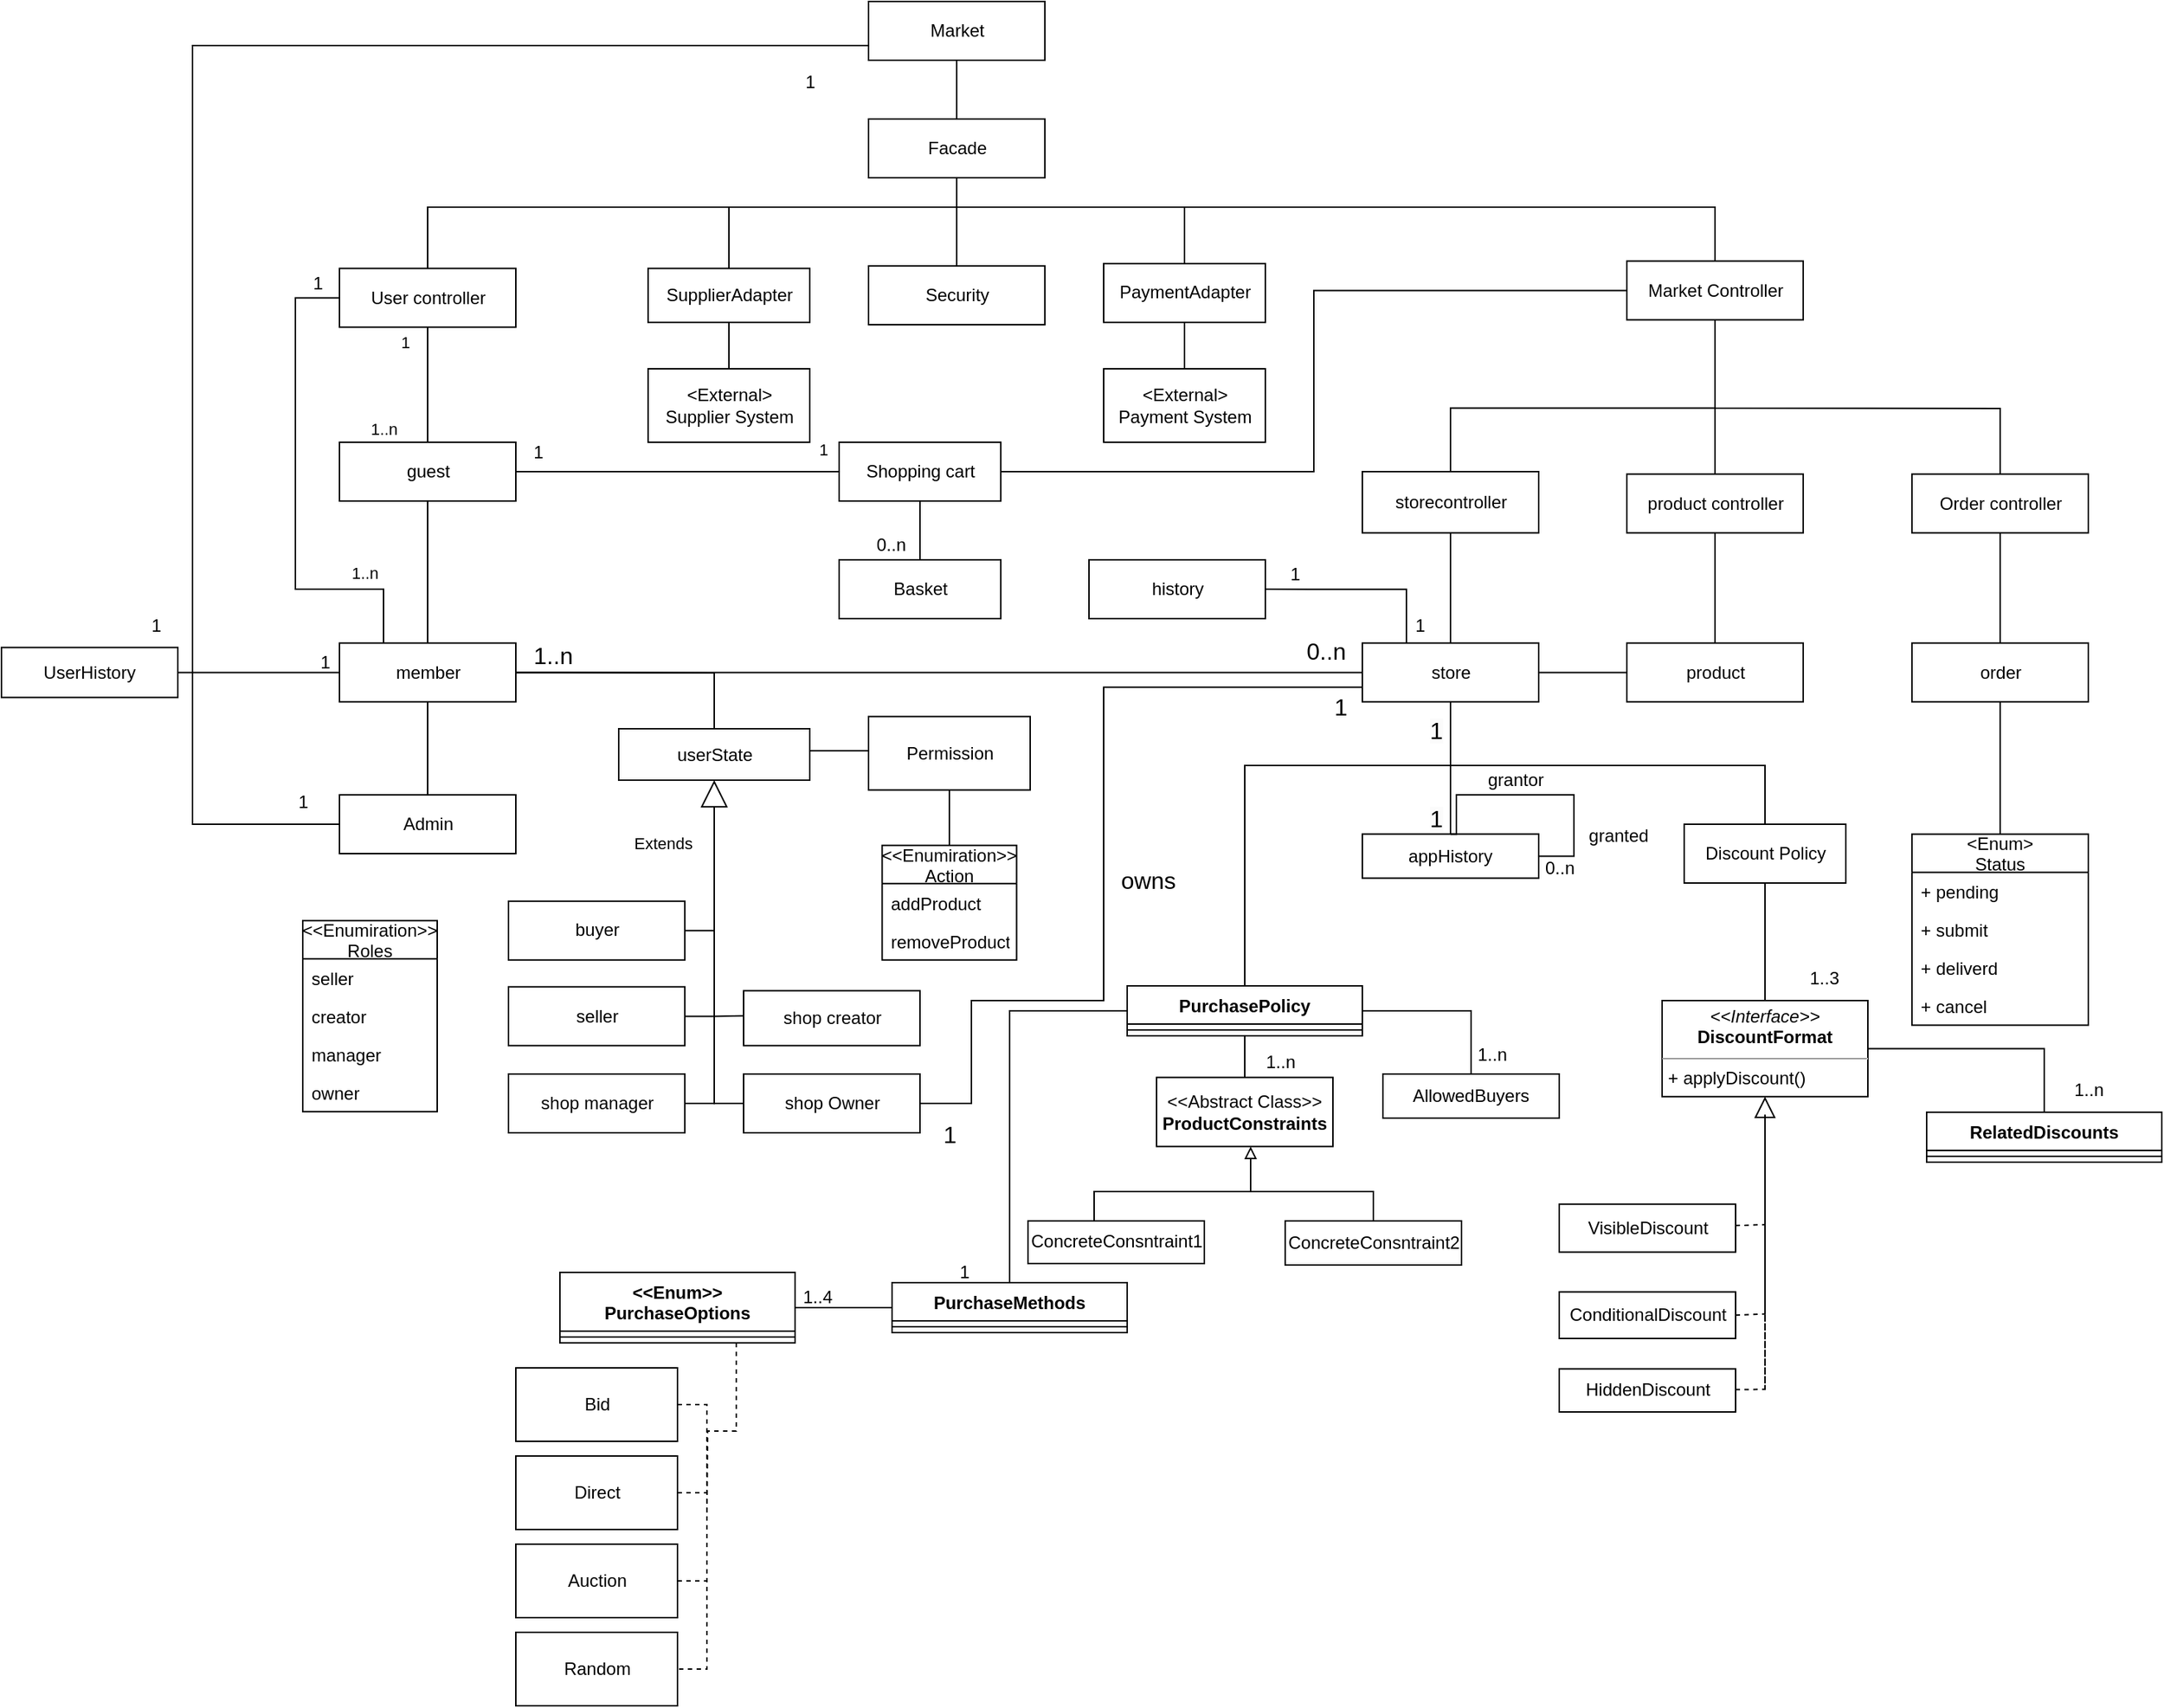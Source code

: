 <mxfile version="20.8.10" type="device"><diagram name="‫עמוד-1‬" id="rkFVJ4aE5Ij6ZQvHDKRF"><mxGraphModel dx="1219" dy="713" grid="1" gridSize="10" guides="1" tooltips="1" connect="1" arrows="1" fold="1" page="1" pageScale="1" pageWidth="827" pageHeight="1169" math="0" shadow="0"><root><mxCell id="0"/><mxCell id="1" parent="0"/><mxCell id="ODd8JgYDGWRqZiN91gh2-188" style="edgeStyle=none;rounded=0;orthogonalLoop=1;jettySize=auto;html=1;entryX=0.5;entryY=0;entryDx=0;entryDy=0;startArrow=none;startFill=0;endArrow=none;endFill=0;" parent="1" source="ODd8JgYDGWRqZiN91gh2-10" target="ODd8JgYDGWRqZiN91gh2-12" edge="1"><mxGeometry relative="1" as="geometry"><Array as="points"><mxPoint x="1176" y="316.7"/><mxPoint x="996" y="316.7"/></Array></mxGeometry></mxCell><mxCell id="ODd8JgYDGWRqZiN91gh2-189" style="edgeStyle=none;rounded=0;orthogonalLoop=1;jettySize=auto;html=1;entryX=0.5;entryY=0;entryDx=0;entryDy=0;startArrow=none;startFill=0;endArrow=none;endFill=0;" parent="1" source="ODd8JgYDGWRqZiN91gh2-10" target="ODd8JgYDGWRqZiN91gh2-29" edge="1"><mxGeometry relative="1" as="geometry"><Array as="points"><mxPoint x="1176" y="316.7"/><mxPoint x="1370" y="317"/></Array></mxGeometry></mxCell><mxCell id="ODd8JgYDGWRqZiN91gh2-190" style="edgeStyle=none;rounded=0;orthogonalLoop=1;jettySize=auto;html=1;entryX=0.5;entryY=0;entryDx=0;entryDy=0;startArrow=none;startFill=0;endArrow=none;endFill=0;" parent="1" source="ODd8JgYDGWRqZiN91gh2-10" target="ODd8JgYDGWRqZiN91gh2-50" edge="1"><mxGeometry relative="1" as="geometry"/></mxCell><mxCell id="ODd8JgYDGWRqZiN91gh2-10" value="Market Controller" style="html=1;" parent="1" vertex="1"><mxGeometry x="1116" y="216.7" width="120" height="40" as="geometry"/></mxCell><mxCell id="v24xrxlarrLK1afdBzj7-1" style="edgeStyle=orthogonalEdgeStyle;rounded=0;orthogonalLoop=1;jettySize=auto;html=1;entryX=0.25;entryY=0;entryDx=0;entryDy=0;endArrow=none;endFill=0;" edge="1" parent="1" source="ODd8JgYDGWRqZiN91gh2-11" target="ODd8JgYDGWRqZiN91gh2-123"><mxGeometry relative="1" as="geometry"><Array as="points"><mxPoint x="210" y="242"/><mxPoint x="210" y="440"/><mxPoint x="270" y="440"/></Array></mxGeometry></mxCell><mxCell id="ODd8JgYDGWRqZiN91gh2-11" value="User controller" style="html=1;" parent="1" vertex="1"><mxGeometry x="240" y="221.7" width="120" height="40" as="geometry"/></mxCell><mxCell id="ODd8JgYDGWRqZiN91gh2-12" value="storecontroller" style="html=1;" parent="1" vertex="1"><mxGeometry x="936" y="360" width="120" height="41.7" as="geometry"/></mxCell><mxCell id="ODd8JgYDGWRqZiN91gh2-83" style="edgeStyle=none;rounded=0;orthogonalLoop=1;jettySize=auto;html=1;startArrow=none;startFill=0;endArrow=none;endFill=0;entryX=0;entryY=0.5;entryDx=0;entryDy=0;exitX=1;exitY=0.5;exitDx=0;exitDy=0;" parent="1" source="ODd8JgYDGWRqZiN91gh2-43" target="ODd8JgYDGWRqZiN91gh2-76" edge="1"><mxGeometry relative="1" as="geometry"><mxPoint x="250" y="496.7" as="sourcePoint"/><Array as="points"><mxPoint x="400" y="360"/><mxPoint x="570" y="360"/></Array></mxGeometry></mxCell><mxCell id="ODd8JgYDGWRqZiN91gh2-17" value="1" style="endArrow=none;html=1;endSize=12;startArrow=none;startSize=14;startFill=0;edgeStyle=orthogonalEdgeStyle;align=left;verticalAlign=bottom;rounded=0;endFill=0;exitX=0.5;exitY=1;exitDx=0;exitDy=0;" parent="1" source="ODd8JgYDGWRqZiN91gh2-11" target="ODd8JgYDGWRqZiN91gh2-43" edge="1"><mxGeometry x="-0.52" y="-20" relative="1" as="geometry"><mxPoint x="280" y="310" as="sourcePoint"/><mxPoint x="310" y="480" as="targetPoint"/><mxPoint as="offset"/><Array as="points"/></mxGeometry></mxCell><mxCell id="ODd8JgYDGWRqZiN91gh2-46" value="1..n" style="edgeLabel;html=1;align=center;verticalAlign=middle;resizable=0;points=[];" parent="ODd8JgYDGWRqZiN91gh2-17" vertex="1" connectable="0"><mxGeometry x="0.877" y="3" relative="1" as="geometry"><mxPoint x="-33" y="-4" as="offset"/></mxGeometry></mxCell><mxCell id="Q3EcY2VjpeWDla9Mks9k-8" style="edgeStyle=orthogonalEdgeStyle;rounded=0;orthogonalLoop=1;jettySize=auto;html=1;entryX=0;entryY=0.5;entryDx=0;entryDy=0;endArrow=none;endFill=0;" parent="1" source="ODd8JgYDGWRqZiN91gh2-18" target="yxRQthmmu6O1LKz6OyQO-40" edge="1"><mxGeometry relative="1" as="geometry"><mxPoint x="595" y="548.68" as="targetPoint"/><Array as="points"><mxPoint x="600" y="550"/></Array></mxGeometry></mxCell><mxCell id="ODd8JgYDGWRqZiN91gh2-18" value="userState" style="html=1;" parent="1" vertex="1"><mxGeometry x="430" y="535" width="130" height="35" as="geometry"/></mxCell><mxCell id="ODd8JgYDGWRqZiN91gh2-21" style="edgeStyle=orthogonalEdgeStyle;rounded=0;orthogonalLoop=1;jettySize=auto;html=1;endArrow=none;endFill=0;" parent="1" source="ODd8JgYDGWRqZiN91gh2-20" target="ODd8JgYDGWRqZiN91gh2-22" edge="1"><mxGeometry relative="1" as="geometry"><mxPoint x="420" y="130" as="targetPoint"/></mxGeometry></mxCell><mxCell id="-APXzpNi7e3R-6h7DP6N-12" style="edgeStyle=orthogonalEdgeStyle;rounded=0;orthogonalLoop=1;jettySize=auto;html=1;entryX=0;entryY=0.5;entryDx=0;entryDy=0;endArrow=none;endFill=0;" parent="1" source="ODd8JgYDGWRqZiN91gh2-20" target="ODd8JgYDGWRqZiN91gh2-85" edge="1"><mxGeometry relative="1" as="geometry"><mxPoint x="220" y="730" as="targetPoint"/><Array as="points"><mxPoint x="140" y="70"/><mxPoint x="140" y="600"/><mxPoint x="240" y="600"/></Array></mxGeometry></mxCell><mxCell id="ODd8JgYDGWRqZiN91gh2-20" value="Market" style="html=1;" parent="1" vertex="1"><mxGeometry x="600" y="40" width="120" height="40" as="geometry"/></mxCell><mxCell id="ODd8JgYDGWRqZiN91gh2-25" style="edgeStyle=orthogonalEdgeStyle;rounded=0;orthogonalLoop=1;jettySize=auto;html=1;entryX=0.5;entryY=0;entryDx=0;entryDy=0;endArrow=none;endFill=0;" parent="1" target="ODd8JgYDGWRqZiN91gh2-11" edge="1"><mxGeometry relative="1" as="geometry"><mxPoint x="640" y="180" as="sourcePoint"/><Array as="points"><mxPoint x="300" y="180"/></Array></mxGeometry></mxCell><mxCell id="ODd8JgYDGWRqZiN91gh2-140" style="edgeStyle=none;rounded=0;orthogonalLoop=1;jettySize=auto;html=1;entryX=0.5;entryY=0;entryDx=0;entryDy=0;startArrow=none;startFill=0;endArrow=none;endFill=0;" parent="1" source="ODd8JgYDGWRqZiN91gh2-22" target="-APXzpNi7e3R-6h7DP6N-36" edge="1"><mxGeometry relative="1" as="geometry"><Array as="points"><mxPoint x="660" y="180"/><mxPoint x="505" y="180"/></Array><mxPoint x="500" y="216.7" as="targetPoint"/></mxGeometry></mxCell><mxCell id="ODd8JgYDGWRqZiN91gh2-141" style="edgeStyle=none;rounded=0;orthogonalLoop=1;jettySize=auto;html=1;entryX=0.5;entryY=0;entryDx=0;entryDy=0;startArrow=none;startFill=0;endArrow=none;endFill=0;" parent="1" source="ODd8JgYDGWRqZiN91gh2-22" target="-APXzpNi7e3R-6h7DP6N-34" edge="1"><mxGeometry relative="1" as="geometry"><Array as="points"><mxPoint x="660" y="180"/><mxPoint x="815" y="180"/></Array><mxPoint x="806.0" y="216.7" as="targetPoint"/></mxGeometry></mxCell><mxCell id="-APXzpNi7e3R-6h7DP6N-39" style="edgeStyle=orthogonalEdgeStyle;rounded=0;orthogonalLoop=1;jettySize=auto;html=1;entryX=0.5;entryY=0;entryDx=0;entryDy=0;endArrow=none;endFill=0;" parent="1" source="ODd8JgYDGWRqZiN91gh2-22" target="-APXzpNi7e3R-6h7DP6N-20" edge="1"><mxGeometry relative="1" as="geometry"/></mxCell><mxCell id="ODd8JgYDGWRqZiN91gh2-22" value="Facade" style="html=1;" parent="1" vertex="1"><mxGeometry x="600" y="120" width="120" height="40" as="geometry"/></mxCell><mxCell id="ODd8JgYDGWRqZiN91gh2-185" style="edgeStyle=none;rounded=0;orthogonalLoop=1;jettySize=auto;html=1;exitX=0.5;exitY=1;exitDx=0;exitDy=0;entryX=0.5;entryY=0;entryDx=0;entryDy=0;startArrow=none;startFill=0;endArrow=none;endFill=0;" parent="1" source="ODd8JgYDGWRqZiN91gh2-27" target="ODd8JgYDGWRqZiN91gh2-184" edge="1"><mxGeometry relative="1" as="geometry"><Array as="points"><mxPoint x="996" y="560"/><mxPoint x="1210" y="560"/></Array></mxGeometry></mxCell><mxCell id="ODd8JgYDGWRqZiN91gh2-186" style="edgeStyle=none;rounded=0;orthogonalLoop=1;jettySize=auto;html=1;exitX=0.5;exitY=1;exitDx=0;exitDy=0;entryX=0.5;entryY=0;entryDx=0;entryDy=0;startArrow=none;startFill=0;endArrow=none;endFill=0;" parent="1" source="ODd8JgYDGWRqZiN91gh2-27" target="p_VHPN1_gjO6qZcoMLTe-82" edge="1"><mxGeometry relative="1" as="geometry"><Array as="points"><mxPoint x="996" y="560"/><mxPoint x="856" y="560"/></Array><mxPoint x="838" y="606.7" as="targetPoint"/></mxGeometry></mxCell><mxCell id="p_VHPN1_gjO6qZcoMLTe-158" style="edgeStyle=orthogonalEdgeStyle;rounded=0;orthogonalLoop=1;jettySize=auto;html=1;exitX=0.25;exitY=0;exitDx=0;exitDy=0;entryX=1;entryY=0.5;entryDx=0;entryDy=0;startArrow=none;startFill=0;endArrow=none;endFill=0;" parent="1" source="ODd8JgYDGWRqZiN91gh2-27" target="p_VHPN1_gjO6qZcoMLTe-157" edge="1"><mxGeometry relative="1" as="geometry"/></mxCell><mxCell id="ODd8JgYDGWRqZiN91gh2-27" value="store" style="html=1;" parent="1" vertex="1"><mxGeometry x="936" y="476.7" width="120" height="40" as="geometry"/></mxCell><mxCell id="ODd8JgYDGWRqZiN91gh2-29" value="Order controller" style="html=1;" parent="1" vertex="1"><mxGeometry x="1310" y="361.7" width="120" height="40" as="geometry"/></mxCell><mxCell id="p_VHPN1_gjO6qZcoMLTe-162" style="edgeStyle=orthogonalEdgeStyle;rounded=0;orthogonalLoop=1;jettySize=auto;html=1;entryX=0;entryY=0.75;entryDx=0;entryDy=0;startArrow=none;startFill=0;endArrow=none;endFill=0;" parent="1" source="ODd8JgYDGWRqZiN91gh2-35" target="ODd8JgYDGWRqZiN91gh2-27" edge="1"><mxGeometry relative="1" as="geometry"><Array as="points"><mxPoint x="670" y="790"/><mxPoint x="670" y="720"/><mxPoint x="760" y="720"/><mxPoint x="760" y="507"/></Array></mxGeometry></mxCell><mxCell id="ODd8JgYDGWRqZiN91gh2-35" value="shop Owner" style="html=1;" parent="1" vertex="1"><mxGeometry x="515" y="770.0" width="120" height="40" as="geometry"/></mxCell><mxCell id="-APXzpNi7e3R-6h7DP6N-9" style="edgeStyle=orthogonalEdgeStyle;rounded=0;orthogonalLoop=1;jettySize=auto;html=1;entryX=0;entryY=0.5;entryDx=0;entryDy=0;endArrow=none;endFill=0;" parent="1" source="ODd8JgYDGWRqZiN91gh2-36" target="ODd8JgYDGWRqZiN91gh2-35" edge="1"><mxGeometry relative="1" as="geometry"/></mxCell><mxCell id="ODd8JgYDGWRqZiN91gh2-36" value="shop manager" style="html=1;" parent="1" vertex="1"><mxGeometry x="355" y="770.0" width="120" height="40" as="geometry"/></mxCell><mxCell id="ODd8JgYDGWRqZiN91gh2-37" value="shop creator" style="html=1;" parent="1" vertex="1"><mxGeometry x="515" y="713.3" width="120" height="37.38" as="geometry"/></mxCell><mxCell id="-APXzpNi7e3R-6h7DP6N-8" style="edgeStyle=orthogonalEdgeStyle;rounded=0;orthogonalLoop=1;jettySize=auto;html=1;entryX=-0.002;entryY=0.457;entryDx=0;entryDy=0;entryPerimeter=0;endArrow=none;endFill=0;" parent="1" source="ODd8JgYDGWRqZiN91gh2-38" target="ODd8JgYDGWRqZiN91gh2-37" edge="1"><mxGeometry relative="1" as="geometry"/></mxCell><mxCell id="ODd8JgYDGWRqZiN91gh2-38" value="seller" style="html=1;" parent="1" vertex="1"><mxGeometry x="355" y="710.68" width="120" height="40" as="geometry"/></mxCell><mxCell id="ODd8JgYDGWRqZiN91gh2-43" value="guest" style="html=1;" parent="1" vertex="1"><mxGeometry x="240" y="340.0" width="120" height="40" as="geometry"/></mxCell><mxCell id="ODd8JgYDGWRqZiN91gh2-49" value="" style="endArrow=none;endFill=0;endSize=24;html=1;rounded=0;exitX=0.5;exitY=0;exitDx=0;exitDy=0;entryX=0.5;entryY=1;entryDx=0;entryDy=0;startArrow=none;startFill=0;" parent="1" source="ODd8JgYDGWRqZiN91gh2-27" target="ODd8JgYDGWRqZiN91gh2-12" edge="1"><mxGeometry width="160" relative="1" as="geometry"><mxPoint x="620" y="491.7" as="sourcePoint"/><mxPoint x="1036" y="416.7" as="targetPoint"/></mxGeometry></mxCell><mxCell id="ODd8JgYDGWRqZiN91gh2-50" value="product controller" style="html=1;" parent="1" vertex="1"><mxGeometry x="1116" y="361.7" width="120" height="40" as="geometry"/></mxCell><mxCell id="ODd8JgYDGWRqZiN91gh2-52" value="product" style="html=1;" parent="1" vertex="1"><mxGeometry x="1116" y="476.7" width="120" height="40" as="geometry"/></mxCell><mxCell id="ODd8JgYDGWRqZiN91gh2-53" value="" style="endArrow=none;endFill=0;endSize=24;html=1;rounded=0;exitX=0.5;exitY=0;exitDx=0;exitDy=0;entryX=0.5;entryY=1;entryDx=0;entryDy=0;startArrow=none;startFill=0;" parent="1" source="ODd8JgYDGWRqZiN91gh2-52" target="ODd8JgYDGWRqZiN91gh2-50" edge="1"><mxGeometry width="160" relative="1" as="geometry"><mxPoint x="1206" y="406.7" as="sourcePoint"/><mxPoint x="1136" y="446.7" as="targetPoint"/><Array as="points"/></mxGeometry></mxCell><mxCell id="ODd8JgYDGWRqZiN91gh2-55" value="order" style="html=1;" parent="1" vertex="1"><mxGeometry x="1310" y="476.7" width="120" height="40" as="geometry"/></mxCell><mxCell id="ODd8JgYDGWRqZiN91gh2-58" value="" style="endArrow=none;endFill=0;endSize=24;html=1;rounded=0;exitX=0.5;exitY=0;exitDx=0;exitDy=0;entryX=0.5;entryY=1;entryDx=0;entryDy=0;startArrow=none;startFill=0;" parent="1" source="ODd8JgYDGWRqZiN91gh2-55" target="ODd8JgYDGWRqZiN91gh2-29" edge="1"><mxGeometry width="160" relative="1" as="geometry"><mxPoint x="1373" y="406.7" as="sourcePoint"/><mxPoint x="1306" y="446.7" as="targetPoint"/></mxGeometry></mxCell><mxCell id="ODd8JgYDGWRqZiN91gh2-70" value="&lt;Enum&gt;&#10;Status" style="swimlane;fontStyle=0;childLayout=stackLayout;horizontal=1;startSize=26;fillColor=none;horizontalStack=0;resizeParent=1;resizeParentMax=0;resizeLast=0;collapsible=1;marginBottom=0;" parent="1" vertex="1"><mxGeometry x="1310" y="606.7" width="120" height="130" as="geometry"/></mxCell><mxCell id="ODd8JgYDGWRqZiN91gh2-71" value="+ pending" style="text;strokeColor=none;fillColor=none;align=left;verticalAlign=top;spacingLeft=4;spacingRight=4;overflow=hidden;rotatable=0;points=[[0,0.5],[1,0.5]];portConstraint=eastwest;" parent="ODd8JgYDGWRqZiN91gh2-70" vertex="1"><mxGeometry y="26" width="120" height="26" as="geometry"/></mxCell><mxCell id="ODd8JgYDGWRqZiN91gh2-72" value="+ submit" style="text;strokeColor=none;fillColor=none;align=left;verticalAlign=top;spacingLeft=4;spacingRight=4;overflow=hidden;rotatable=0;points=[[0,0.5],[1,0.5]];portConstraint=eastwest;" parent="ODd8JgYDGWRqZiN91gh2-70" vertex="1"><mxGeometry y="52" width="120" height="26" as="geometry"/></mxCell><mxCell id="ODd8JgYDGWRqZiN91gh2-74" value="+ deliverd" style="text;strokeColor=none;fillColor=none;align=left;verticalAlign=top;spacingLeft=4;spacingRight=4;overflow=hidden;rotatable=0;points=[[0,0.5],[1,0.5]];portConstraint=eastwest;" parent="ODd8JgYDGWRqZiN91gh2-70" vertex="1"><mxGeometry y="78" width="120" height="26" as="geometry"/></mxCell><mxCell id="ODd8JgYDGWRqZiN91gh2-73" value="+ cancel" style="text;strokeColor=none;fillColor=none;align=left;verticalAlign=top;spacingLeft=4;spacingRight=4;overflow=hidden;rotatable=0;points=[[0,0.5],[1,0.5]];portConstraint=eastwest;" parent="ODd8JgYDGWRqZiN91gh2-70" vertex="1"><mxGeometry y="104" width="120" height="26" as="geometry"/></mxCell><mxCell id="ODd8JgYDGWRqZiN91gh2-75" value="" style="endArrow=none;endFill=0;endSize=12;html=1;rounded=0;exitX=0.5;exitY=1;exitDx=0;exitDy=0;entryX=0.5;entryY=0;entryDx=0;entryDy=0;startArrow=none;startFill=0;" parent="1" source="ODd8JgYDGWRqZiN91gh2-55" target="ODd8JgYDGWRqZiN91gh2-70" edge="1"><mxGeometry width="160" relative="1" as="geometry"><mxPoint x="1357" y="566.7" as="sourcePoint"/><mxPoint x="1517" y="566.7" as="targetPoint"/></mxGeometry></mxCell><mxCell id="-APXzpNi7e3R-6h7DP6N-27" style="edgeStyle=orthogonalEdgeStyle;rounded=0;orthogonalLoop=1;jettySize=auto;html=1;entryX=0;entryY=0.5;entryDx=0;entryDy=0;endArrow=none;endFill=0;" parent="1" source="ODd8JgYDGWRqZiN91gh2-76" target="ODd8JgYDGWRqZiN91gh2-10" edge="1"><mxGeometry relative="1" as="geometry"/></mxCell><mxCell id="ODd8JgYDGWRqZiN91gh2-76" value="Shopping cart" style="html=1;" parent="1" vertex="1"><mxGeometry x="580" y="340" width="110" height="40" as="geometry"/></mxCell><mxCell id="ODd8JgYDGWRqZiN91gh2-77" value="Basket" style="html=1;" parent="1" vertex="1"><mxGeometry x="580" y="420.05" width="110" height="40" as="geometry"/></mxCell><mxCell id="ODd8JgYDGWRqZiN91gh2-82" value="" style="endArrow=none;endFill=0;endSize=24;html=1;rounded=0;exitX=0.5;exitY=0;exitDx=0;exitDy=0;" parent="1" source="ODd8JgYDGWRqZiN91gh2-77" target="ODd8JgYDGWRqZiN91gh2-76" edge="1"><mxGeometry width="160" relative="1" as="geometry"><mxPoint x="-10.0" y="543.35" as="sourcePoint"/><mxPoint x="-30.0" y="533.35" as="targetPoint"/></mxGeometry></mxCell><mxCell id="ODd8JgYDGWRqZiN91gh2-85" value="Admin" style="html=1;" parent="1" vertex="1"><mxGeometry x="240" y="580" width="120" height="40" as="geometry"/></mxCell><mxCell id="ODd8JgYDGWRqZiN91gh2-110" value="Extends" style="endArrow=block;endSize=16;endFill=0;html=1;rounded=0;entryX=0.5;entryY=1;entryDx=0;entryDy=0;" parent="1" target="ODd8JgYDGWRqZiN91gh2-18" edge="1"><mxGeometry x="0.607" y="35" width="160" relative="1" as="geometry"><mxPoint x="495" y="790.68" as="sourcePoint"/><mxPoint x="155" y="679.58" as="targetPoint"/><Array as="points"/><mxPoint as="offset"/></mxGeometry></mxCell><mxCell id="ODd8JgYDGWRqZiN91gh2-123" value="member" style="html=1;" parent="1" vertex="1"><mxGeometry x="240" y="476.7" width="120" height="40" as="geometry"/></mxCell><mxCell id="ODd8JgYDGWRqZiN91gh2-126" value="" style="endArrow=none;endFill=0;endSize=24;html=1;rounded=0;exitX=0.5;exitY=0;exitDx=0;exitDy=0;entryX=1;entryY=0.5;entryDx=0;entryDy=0;startArrow=none;startFill=0;" parent="1" source="ODd8JgYDGWRqZiN91gh2-18" target="ODd8JgYDGWRqZiN91gh2-123" edge="1"><mxGeometry width="160" relative="1" as="geometry"><mxPoint x="370" y="770" as="sourcePoint"/><mxPoint x="280" y="660" as="targetPoint"/><Array as="points"><mxPoint x="495" y="497"/></Array></mxGeometry></mxCell><mxCell id="yxRQthmmu6O1LKz6OyQO-62" style="edgeStyle=orthogonalEdgeStyle;rounded=0;orthogonalLoop=1;jettySize=auto;html=1;fontSize=12;endArrow=none;endFill=0;exitX=1;exitY=0.5;exitDx=0;exitDy=0;" parent="1" source="ODd8JgYDGWRqZiN91gh2-123" target="ODd8JgYDGWRqZiN91gh2-27" edge="1"><mxGeometry relative="1" as="geometry"><mxPoint x="370" y="496.7" as="sourcePoint"/></mxGeometry></mxCell><mxCell id="ODd8JgYDGWRqZiN91gh2-139" style="edgeStyle=orthogonalEdgeStyle;rounded=0;orthogonalLoop=1;jettySize=auto;html=1;entryX=0.5;entryY=0;entryDx=0;entryDy=0;exitX=0.5;exitY=1;exitDx=0;exitDy=0;startArrow=none;endArrow=none;endFill=0;" parent="1" source="ODd8JgYDGWRqZiN91gh2-22" target="ODd8JgYDGWRqZiN91gh2-10" edge="1"><mxGeometry relative="1" as="geometry"><mxPoint x="590" y="210" as="sourcePoint"/><mxPoint x="230" y="210" as="targetPoint"/><Array as="points"><mxPoint x="660" y="180"/><mxPoint x="1176" y="180"/></Array></mxGeometry></mxCell><mxCell id="ODd8JgYDGWRqZiN91gh2-175" value="" style="group" parent="1" vertex="1" connectable="0"><mxGeometry x="1070" y="720.0" width="210" height="283.3" as="geometry"/></mxCell><mxCell id="ODd8JgYDGWRqZiN91gh2-147" value="&lt;p style=&quot;margin:0px;margin-top:4px;text-align:center;&quot;&gt;&lt;i&gt;&amp;lt;&amp;lt;Interface&amp;gt;&amp;gt;&lt;/i&gt;&lt;br&gt;&lt;b&gt;DiscountFormat&lt;/b&gt;&lt;/p&gt;&lt;hr size=&quot;1&quot;&gt;&lt;p style=&quot;margin:0px;margin-left:4px;&quot;&gt;+ applyDiscount()&lt;br&gt;&lt;br&gt;&lt;/p&gt;" style="verticalAlign=top;align=left;overflow=fill;fontSize=12;fontFamily=Helvetica;html=1;" parent="ODd8JgYDGWRqZiN91gh2-175" vertex="1"><mxGeometry x="70" width="140" height="65.384" as="geometry"/></mxCell><mxCell id="ODd8JgYDGWRqZiN91gh2-160" value="ConditionalDiscount" style="html=1;" parent="ODd8JgYDGWRqZiN91gh2-175" vertex="1"><mxGeometry y="198.3" width="120" height="31.7" as="geometry"/></mxCell><mxCell id="ODd8JgYDGWRqZiN91gh2-162" value="HiddenDiscount" style="html=1;" parent="ODd8JgYDGWRqZiN91gh2-175" vertex="1"><mxGeometry y="250.7" width="120" height="29.3" as="geometry"/></mxCell><mxCell id="ODd8JgYDGWRqZiN91gh2-163" value="VisibleDiscount" style="html=1;" parent="ODd8JgYDGWRqZiN91gh2-175" vertex="1"><mxGeometry y="138.614" width="120" height="32.599" as="geometry"/></mxCell><mxCell id="ODd8JgYDGWRqZiN91gh2-166" value="" style="endArrow=block;dashed=1;endFill=0;endSize=12;html=1;rounded=0;entryX=0.5;entryY=1;entryDx=0;entryDy=0;" parent="ODd8JgYDGWRqZiN91gh2-175" target="ODd8JgYDGWRqZiN91gh2-147" edge="1"><mxGeometry width="160" relative="1" as="geometry"><mxPoint x="140" y="264.619" as="sourcePoint"/><mxPoint x="150" y="68.467" as="targetPoint"/><Array as="points"><mxPoint x="140" y="180.554"/><mxPoint x="140" y="77.807"/></Array></mxGeometry></mxCell><mxCell id="ODd8JgYDGWRqZiN91gh2-167" value="" style="html=1;verticalAlign=bottom;endArrow=none;dashed=1;endSize=8;rounded=0;endFill=0;" parent="ODd8JgYDGWRqZiN91gh2-175" source="ODd8JgYDGWRqZiN91gh2-163" edge="1"><mxGeometry relative="1" as="geometry"><mxPoint x="170" y="157.165" as="sourcePoint"/><mxPoint x="140" y="96.488" as="targetPoint"/><Array as="points"><mxPoint x="140" y="152.532"/></Array></mxGeometry></mxCell><mxCell id="ODd8JgYDGWRqZiN91gh2-168" value="" style="html=1;verticalAlign=bottom;endArrow=none;dashed=1;endSize=8;rounded=0;endFill=0;exitX=1;exitY=0.5;exitDx=0;exitDy=0;" parent="ODd8JgYDGWRqZiN91gh2-175" source="ODd8JgYDGWRqZiN91gh2-160" edge="1"><mxGeometry relative="1" as="geometry"><mxPoint x="170" y="213.246" as="sourcePoint"/><mxPoint x="140" y="77.807" as="targetPoint"/><Array as="points"><mxPoint x="140" y="213.246"/></Array></mxGeometry></mxCell><mxCell id="ODd8JgYDGWRqZiN91gh2-169" value="" style="html=1;verticalAlign=bottom;endArrow=none;dashed=1;endSize=8;rounded=0;endFill=0;" parent="ODd8JgYDGWRqZiN91gh2-175" source="ODd8JgYDGWRqZiN91gh2-162" edge="1"><mxGeometry relative="1" as="geometry"><mxPoint x="170" y="269.283" as="sourcePoint"/><mxPoint x="140" y="77.807" as="targetPoint"/><Array as="points"><mxPoint x="140" y="264.619"/><mxPoint x="140" y="77.807"/></Array></mxGeometry></mxCell><mxCell id="ODd8JgYDGWRqZiN91gh2-181" value="1..3" style="text;html=1;align=center;verticalAlign=middle;resizable=0;points=[];autosize=1;strokeColor=none;fillColor=none;" parent="1" vertex="1"><mxGeometry x="1230" y="690" width="40" height="30" as="geometry"/></mxCell><mxCell id="ODd8JgYDGWRqZiN91gh2-184" value="Discount Policy" style="html=1;" parent="1" vertex="1"><mxGeometry x="1155" y="600.0" width="110" height="40" as="geometry"/></mxCell><mxCell id="yxRQthmmu6O1LKz6OyQO-5" value="" style="endArrow=none;html=1;endSize=12;startArrow=none;startSize=14;startFill=0;edgeStyle=orthogonalEdgeStyle;align=left;verticalAlign=bottom;rounded=0;entryX=0.5;entryY=0;entryDx=0;entryDy=0;endFill=0;exitX=0.5;exitY=1;exitDx=0;exitDy=0;" parent="1" source="ODd8JgYDGWRqZiN91gh2-184" target="ODd8JgYDGWRqZiN91gh2-147" edge="1"><mxGeometry x="-0.156" y="60" relative="1" as="geometry"><mxPoint x="1140" y="690" as="sourcePoint"/><mxPoint x="1176.96" y="646.71" as="targetPoint"/><mxPoint as="offset"/><Array as="points"><mxPoint x="1210" y="680"/><mxPoint x="1210" y="680"/></Array></mxGeometry></mxCell><mxCell id="yxRQthmmu6O1LKz6OyQO-16" value="" style="endArrow=none;endFill=0;endSize=24;html=1;rounded=0;exitX=0;exitY=0.5;exitDx=0;exitDy=0;entryX=1;entryY=0.5;entryDx=0;entryDy=0;startArrow=none;startFill=0;" parent="1" source="ODd8JgYDGWRqZiN91gh2-52" target="ODd8JgYDGWRqZiN91gh2-27" edge="1"><mxGeometry width="160" relative="1" as="geometry"><mxPoint x="1101" y="406.7" as="sourcePoint"/><mxPoint x="1096" y="466.7" as="targetPoint"/><Array as="points"/></mxGeometry></mxCell><mxCell id="yxRQthmmu6O1LKz6OyQO-40" value="Permission" style="html=1;fontSize=12;" parent="1" vertex="1"><mxGeometry x="600" y="526.7" width="110" height="50" as="geometry"/></mxCell><mxCell id="yxRQthmmu6O1LKz6OyQO-52" value="&lt;&lt;Enumiration&gt;&gt;&#10;Action" style="swimlane;fontStyle=0;childLayout=stackLayout;horizontal=1;startSize=26;fillColor=none;horizontalStack=0;resizeParent=1;resizeParentMax=0;resizeLast=0;collapsible=1;marginBottom=0;fontSize=12;" parent="1" vertex="1"><mxGeometry x="609.25" y="614.38" width="91.5" height="78" as="geometry"><mxRectangle x="600" y="610" width="130" height="40" as="alternateBounds"/></mxGeometry></mxCell><mxCell id="yxRQthmmu6O1LKz6OyQO-53" value="addProduct" style="text;strokeColor=none;fillColor=none;align=left;verticalAlign=top;spacingLeft=4;spacingRight=4;overflow=hidden;rotatable=0;points=[[0,0.5],[1,0.5]];portConstraint=eastwest;fontSize=12;" parent="yxRQthmmu6O1LKz6OyQO-52" vertex="1"><mxGeometry y="26" width="91.5" height="26" as="geometry"/></mxCell><mxCell id="yxRQthmmu6O1LKz6OyQO-54" value="removeProduct" style="text;strokeColor=none;fillColor=none;align=left;verticalAlign=top;spacingLeft=4;spacingRight=4;overflow=hidden;rotatable=0;points=[[0,0.5],[1,0.5]];portConstraint=eastwest;fontSize=12;" parent="yxRQthmmu6O1LKz6OyQO-52" vertex="1"><mxGeometry y="52" width="91.5" height="26" as="geometry"/></mxCell><mxCell id="yxRQthmmu6O1LKz6OyQO-56" value="" style="endArrow=none;endFill=0;endSize=24;html=1;rounded=0;entryX=0.5;entryY=1;entryDx=0;entryDy=0;startArrow=none;startFill=0;exitX=0.5;exitY=0;exitDx=0;exitDy=0;" parent="1" source="yxRQthmmu6O1LKz6OyQO-52" target="yxRQthmmu6O1LKz6OyQO-40" edge="1"><mxGeometry width="160" relative="1" as="geometry"><mxPoint x="633" y="616.7" as="sourcePoint"/><mxPoint x="633" y="569.4" as="targetPoint"/></mxGeometry></mxCell><mxCell id="yxRQthmmu6O1LKz6OyQO-57" value="1" style="text;html=1;align=center;verticalAlign=middle;resizable=0;points=[];autosize=1;strokeColor=none;fillColor=none;fontSize=12;" parent="1" vertex="1"><mxGeometry x="360" y="331.7" width="30" height="30" as="geometry"/></mxCell><mxCell id="8mWVaUGxtgPUPD3ItH42-1" value="1..n" style="text;html=1;align=center;verticalAlign=middle;resizable=0;points=[];autosize=1;strokeColor=none;fillColor=none;fontSize=16;" parent="1" vertex="1"><mxGeometry x="360" y="470" width="50" height="30" as="geometry"/></mxCell><mxCell id="8mWVaUGxtgPUPD3ItH42-2" value="0..n" style="text;html=1;align=center;verticalAlign=middle;resizable=0;points=[];autosize=1;strokeColor=none;fillColor=none;fontSize=16;" parent="1" vertex="1"><mxGeometry x="886" y="466.7" width="50" height="30" as="geometry"/></mxCell><mxCell id="8mWVaUGxtgPUPD3ItH42-4" style="edgeStyle=none;curved=1;rounded=0;orthogonalLoop=1;jettySize=auto;html=1;exitX=0.5;exitY=0;exitDx=0;exitDy=0;fontSize=12;startSize=8;endSize=8;" parent="1" source="ODd8JgYDGWRqZiN91gh2-35" target="ODd8JgYDGWRqZiN91gh2-35" edge="1"><mxGeometry relative="1" as="geometry"/></mxCell><mxCell id="8mWVaUGxtgPUPD3ItH42-7" value="owns" style="text;html=1;align=center;verticalAlign=middle;resizable=0;points=[];autosize=1;strokeColor=none;fillColor=none;fontSize=16;" parent="1" vertex="1"><mxGeometry x="760" y="623" width="60" height="30" as="geometry"/></mxCell><mxCell id="8mWVaUGxtgPUPD3ItH42-9" value="1" style="text;html=1;align=center;verticalAlign=middle;resizable=0;points=[];autosize=1;strokeColor=none;fillColor=none;fontSize=16;" parent="1" vertex="1"><mxGeometry x="640" y="796" width="30" height="30" as="geometry"/></mxCell><mxCell id="8mWVaUGxtgPUPD3ItH42-10" value="1" style="text;html=1;align=center;verticalAlign=middle;resizable=0;points=[];autosize=1;strokeColor=none;fillColor=none;fontSize=16;" parent="1" vertex="1"><mxGeometry x="906" y="505" width="30" height="30" as="geometry"/></mxCell><mxCell id="-APXzpNi7e3R-6h7DP6N-13" value="1" style="text;html=1;align=center;verticalAlign=middle;resizable=0;points=[];autosize=1;strokeColor=none;fillColor=none;" parent="1" vertex="1"><mxGeometry x="200" y="570" width="30" height="30" as="geometry"/></mxCell><mxCell id="-APXzpNi7e3R-6h7DP6N-14" value="1" style="text;html=1;align=center;verticalAlign=middle;resizable=0;points=[];autosize=1;strokeColor=none;fillColor=none;" parent="1" vertex="1"><mxGeometry x="545" y="80" width="30" height="30" as="geometry"/></mxCell><mxCell id="-APXzpNi7e3R-6h7DP6N-20" value="Security" style="html=1;" parent="1" vertex="1"><mxGeometry x="600" y="220" width="120" height="40" as="geometry"/></mxCell><mxCell id="-APXzpNi7e3R-6h7DP6N-21" value="0..n" style="text;html=1;align=center;verticalAlign=middle;resizable=0;points=[];autosize=1;strokeColor=none;fillColor=none;fontSize=12;" parent="1" vertex="1"><mxGeometry x="595" y="395.05" width="40" height="30" as="geometry"/></mxCell><mxCell id="-APXzpNi7e3R-6h7DP6N-22" value="1" style="edgeLabel;html=1;align=center;verticalAlign=middle;resizable=0;points=[];" parent="1" connectable="0" vertex="1"><mxGeometry x="490" y="339.998" as="geometry"><mxPoint x="79" y="5" as="offset"/></mxGeometry></mxCell><mxCell id="-APXzpNi7e3R-6h7DP6N-31" value="&amp;lt;External&amp;gt;&lt;br&gt;Payment System" style="html=1;" parent="1" vertex="1"><mxGeometry x="760" y="290" width="110" height="50" as="geometry"/></mxCell><mxCell id="-APXzpNi7e3R-6h7DP6N-32" value="&amp;lt;External&amp;gt;&lt;br&gt;Supplier System" style="html=1;" parent="1" vertex="1"><mxGeometry x="450" y="290" width="110" height="50" as="geometry"/></mxCell><mxCell id="-APXzpNi7e3R-6h7DP6N-33" style="edgeStyle=orthogonalEdgeStyle;rounded=0;orthogonalLoop=1;jettySize=auto;html=1;strokeWidth=1;startArrow=none;startFill=0;endArrow=none;endFill=0;startSize=7;endSize=9;" parent="1" source="-APXzpNi7e3R-6h7DP6N-34" target="-APXzpNi7e3R-6h7DP6N-31" edge="1"><mxGeometry relative="1" as="geometry"/></mxCell><mxCell id="-APXzpNi7e3R-6h7DP6N-34" value="PaymentAdapter" style="html=1;" parent="1" vertex="1"><mxGeometry x="760" y="218.4" width="110" height="40" as="geometry"/></mxCell><mxCell id="-APXzpNi7e3R-6h7DP6N-35" style="edgeStyle=orthogonalEdgeStyle;rounded=0;orthogonalLoop=1;jettySize=auto;html=1;strokeWidth=1;startArrow=none;startFill=0;endArrow=none;endFill=0;startSize=7;endSize=9;" parent="1" source="-APXzpNi7e3R-6h7DP6N-36" target="-APXzpNi7e3R-6h7DP6N-32" edge="1"><mxGeometry relative="1" as="geometry"/></mxCell><mxCell id="-APXzpNi7e3R-6h7DP6N-36" value="SupplierAdapter" style="html=1;" parent="1" vertex="1"><mxGeometry x="450" y="221.7" width="110" height="36.7" as="geometry"/></mxCell><mxCell id="p_VHPN1_gjO6qZcoMLTe-1" value="" style="endArrow=none;html=1;rounded=0;entryX=0.5;entryY=1;entryDx=0;entryDy=0;" parent="1" source="ODd8JgYDGWRqZiN91gh2-85" target="ODd8JgYDGWRqZiN91gh2-123" edge="1"><mxGeometry width="50" height="50" relative="1" as="geometry"><mxPoint x="620" y="540" as="sourcePoint"/><mxPoint x="670" y="490" as="targetPoint"/></mxGeometry></mxCell><mxCell id="p_VHPN1_gjO6qZcoMLTe-2" value="" style="endArrow=none;html=1;rounded=0;entryX=0.5;entryY=1;entryDx=0;entryDy=0;" parent="1" source="ODd8JgYDGWRqZiN91gh2-123" target="ODd8JgYDGWRqZiN91gh2-43" edge="1"><mxGeometry width="50" height="50" relative="1" as="geometry"><mxPoint x="620" y="540" as="sourcePoint"/><mxPoint x="670" y="490" as="targetPoint"/></mxGeometry></mxCell><mxCell id="p_VHPN1_gjO6qZcoMLTe-69" style="edgeStyle=orthogonalEdgeStyle;rounded=0;orthogonalLoop=1;jettySize=auto;html=1;entryX=1;entryY=0.5;entryDx=0;entryDy=0;endArrow=block;endFill=0;" parent="1" edge="1"><mxGeometry relative="1" as="geometry"><mxPoint x="240" y="1168.5" as="sourcePoint"/></mxGeometry></mxCell><mxCell id="p_VHPN1_gjO6qZcoMLTe-82" value="PurchasePolicy" style="swimlane;fontStyle=1;align=center;verticalAlign=top;childLayout=stackLayout;horizontal=1;startSize=26;horizontalStack=0;resizeParent=1;resizeParentMax=0;resizeLast=0;collapsible=1;marginBottom=0;" parent="1" vertex="1"><mxGeometry x="776" y="710" width="160" height="34" as="geometry"/></mxCell><mxCell id="p_VHPN1_gjO6qZcoMLTe-83" value="" style="line;strokeWidth=1;fillColor=none;align=left;verticalAlign=middle;spacingTop=-1;spacingLeft=3;spacingRight=3;rotatable=0;labelPosition=right;points=[];portConstraint=eastwest;strokeColor=inherit;" parent="p_VHPN1_gjO6qZcoMLTe-82" vertex="1"><mxGeometry y="26" width="160" height="8" as="geometry"/></mxCell><mxCell id="p_VHPN1_gjO6qZcoMLTe-84" style="edgeStyle=orthogonalEdgeStyle;rounded=0;orthogonalLoop=1;jettySize=auto;html=1;strokeWidth=1;startArrow=none;startFill=0;endArrow=none;endFill=0;startSize=7;endSize=14;" parent="1" source="p_VHPN1_gjO6qZcoMLTe-85" target="p_VHPN1_gjO6qZcoMLTe-108" edge="1"><mxGeometry relative="1" as="geometry"><mxPoint x="600" y="927.832" as="targetPoint"/><Array as="points"/></mxGeometry></mxCell><mxCell id="p_VHPN1_gjO6qZcoMLTe-85" value="&lt;&lt;Enum&gt;&gt;&#10;PurchaseOptions" style="swimlane;fontStyle=1;align=center;verticalAlign=top;childLayout=stackLayout;horizontal=1;startSize=40;horizontalStack=0;resizeParent=1;resizeParentMax=0;resizeLast=0;collapsible=1;marginBottom=0;" parent="1" vertex="1"><mxGeometry x="390" y="904.99" width="160" height="48" as="geometry"/></mxCell><mxCell id="p_VHPN1_gjO6qZcoMLTe-86" value="" style="line;strokeWidth=1;fillColor=none;align=left;verticalAlign=middle;spacingTop=-1;spacingLeft=3;spacingRight=3;rotatable=0;labelPosition=right;points=[];portConstraint=eastwest;strokeColor=inherit;" parent="p_VHPN1_gjO6qZcoMLTe-85" vertex="1"><mxGeometry y="40" width="160" height="8" as="geometry"/></mxCell><mxCell id="p_VHPN1_gjO6qZcoMLTe-87" style="edgeStyle=orthogonalEdgeStyle;rounded=0;orthogonalLoop=1;jettySize=auto;html=1;entryX=0.5;entryY=1;entryDx=0;entryDy=0;endArrow=none;endFill=0;" parent="1" source="p_VHPN1_gjO6qZcoMLTe-140" target="p_VHPN1_gjO6qZcoMLTe-82" edge="1"><mxGeometry relative="1" as="geometry"><mxPoint x="715.0" y="960" as="sourcePoint"/></mxGeometry></mxCell><mxCell id="p_VHPN1_gjO6qZcoMLTe-92" style="edgeStyle=orthogonalEdgeStyle;rounded=0;orthogonalLoop=1;jettySize=auto;html=1;entryX=0.375;entryY=-0.018;entryDx=0;entryDy=0;strokeWidth=1;startArrow=none;startFill=0;endArrow=none;endFill=0;startSize=7;endSize=14;exitX=0.5;exitY=0;exitDx=0;exitDy=0;entryPerimeter=0;" parent="1" source="p_VHPN1_gjO6qZcoMLTe-136" target="p_VHPN1_gjO6qZcoMLTe-137" edge="1"><mxGeometry relative="1" as="geometry"><mxPoint x="753.5" y="840.49" as="targetPoint"/></mxGeometry></mxCell><mxCell id="p_VHPN1_gjO6qZcoMLTe-96" style="edgeStyle=orthogonalEdgeStyle;rounded=0;orthogonalLoop=1;jettySize=auto;html=1;entryX=1;entryY=0.5;entryDx=0;entryDy=0;exitX=0.5;exitY=0;exitDx=0;exitDy=0;endArrow=none;endFill=0;" parent="1" source="p_VHPN1_gjO6qZcoMLTe-134" target="p_VHPN1_gjO6qZcoMLTe-82" edge="1"><mxGeometry relative="1" as="geometry"><mxPoint x="915" y="1053.01" as="sourcePoint"/></mxGeometry></mxCell><mxCell id="p_VHPN1_gjO6qZcoMLTe-99" style="edgeStyle=orthogonalEdgeStyle;rounded=0;orthogonalLoop=1;jettySize=auto;html=1;strokeWidth=1;startArrow=none;startFill=0;endArrow=none;endFill=0;startSize=7;endSize=9;dashed=1;" parent="1" source="p_VHPN1_gjO6qZcoMLTe-100" edge="1"><mxGeometry relative="1" as="geometry"><mxPoint x="490" y="1054.99" as="targetPoint"/></mxGeometry></mxCell><mxCell id="p_VHPN1_gjO6qZcoMLTe-100" value="Direct" style="html=1;" parent="1" vertex="1"><mxGeometry x="360" y="1029.99" width="110" height="50" as="geometry"/></mxCell><mxCell id="p_VHPN1_gjO6qZcoMLTe-101" style="edgeStyle=orthogonalEdgeStyle;rounded=0;orthogonalLoop=1;jettySize=auto;html=1;entryX=1;entryY=0.5;entryDx=0;entryDy=0;strokeWidth=1;startArrow=none;startFill=0;endArrow=none;endFill=0;startSize=7;endSize=9;dashed=1;" parent="1" source="p_VHPN1_gjO6qZcoMLTe-102" target="p_VHPN1_gjO6qZcoMLTe-105" edge="1"><mxGeometry relative="1" as="geometry"><Array as="points"><mxPoint x="490" y="994.99"/><mxPoint x="490" y="1174.99"/></Array></mxGeometry></mxCell><mxCell id="p_VHPN1_gjO6qZcoMLTe-102" value="Bid" style="html=1;" parent="1" vertex="1"><mxGeometry x="360" y="969.99" width="110" height="50" as="geometry"/></mxCell><mxCell id="p_VHPN1_gjO6qZcoMLTe-103" style="edgeStyle=orthogonalEdgeStyle;rounded=0;orthogonalLoop=1;jettySize=auto;html=1;strokeWidth=1;startArrow=none;startFill=0;endArrow=none;endFill=0;startSize=7;endSize=9;dashed=1;" parent="1" source="p_VHPN1_gjO6qZcoMLTe-104" edge="1"><mxGeometry relative="1" as="geometry"><mxPoint x="490" y="1114.99" as="targetPoint"/></mxGeometry></mxCell><mxCell id="p_VHPN1_gjO6qZcoMLTe-104" value="Auction" style="html=1;" parent="1" vertex="1"><mxGeometry x="360" y="1089.99" width="110" height="50" as="geometry"/></mxCell><mxCell id="p_VHPN1_gjO6qZcoMLTe-105" value="Random" style="html=1;" parent="1" vertex="1"><mxGeometry x="360" y="1149.99" width="110" height="50" as="geometry"/></mxCell><mxCell id="p_VHPN1_gjO6qZcoMLTe-106" style="edgeStyle=orthogonalEdgeStyle;rounded=0;orthogonalLoop=1;jettySize=auto;html=1;dashed=1;strokeWidth=1;startArrow=none;startFill=0;endArrow=none;endFill=0;startSize=7;endSize=9;exitX=0.75;exitY=1;exitDx=0;exitDy=0;" parent="1" source="p_VHPN1_gjO6qZcoMLTe-85" edge="1"><mxGeometry relative="1" as="geometry"><mxPoint x="490" y="1072.99" as="targetPoint"/><mxPoint x="520" y="1073.024" as="sourcePoint"/></mxGeometry></mxCell><mxCell id="p_VHPN1_gjO6qZcoMLTe-107" style="edgeStyle=orthogonalEdgeStyle;rounded=0;orthogonalLoop=1;jettySize=auto;html=1;entryX=0;entryY=0.5;entryDx=0;entryDy=0;exitX=0.5;exitY=0;exitDx=0;exitDy=0;endArrow=none;endFill=0;" parent="1" source="p_VHPN1_gjO6qZcoMLTe-108" target="p_VHPN1_gjO6qZcoMLTe-82" edge="1"><mxGeometry relative="1" as="geometry"/></mxCell><mxCell id="p_VHPN1_gjO6qZcoMLTe-108" value="PurchaseMethods" style="swimlane;fontStyle=1;align=center;verticalAlign=top;childLayout=stackLayout;horizontal=1;startSize=26;horizontalStack=0;resizeParent=1;resizeParentMax=0;resizeLast=0;collapsible=1;marginBottom=0;" parent="1" vertex="1"><mxGeometry x="616" y="911.99" width="160" height="34" as="geometry"/></mxCell><mxCell id="p_VHPN1_gjO6qZcoMLTe-109" value="" style="line;strokeWidth=1;fillColor=none;align=left;verticalAlign=middle;spacingTop=-1;spacingLeft=3;spacingRight=3;rotatable=0;labelPosition=right;points=[];portConstraint=eastwest;strokeColor=inherit;" parent="p_VHPN1_gjO6qZcoMLTe-108" vertex="1"><mxGeometry y="26" width="160" height="8" as="geometry"/></mxCell><mxCell id="p_VHPN1_gjO6qZcoMLTe-125" value="1..4" style="text;html=1;align=center;verticalAlign=middle;resizable=0;points=[];autosize=1;strokeColor=none;fillColor=none;" parent="1" vertex="1"><mxGeometry x="545" y="906.99" width="40" height="30" as="geometry"/></mxCell><mxCell id="p_VHPN1_gjO6qZcoMLTe-126" value="1..n" style="text;html=1;align=center;verticalAlign=middle;resizable=0;points=[];autosize=1;strokeColor=none;fillColor=none;" parent="1" vertex="1"><mxGeometry x="860" y="746.7" width="40" height="30" as="geometry"/></mxCell><mxCell id="p_VHPN1_gjO6qZcoMLTe-127" value="1..n" style="text;html=1;align=center;verticalAlign=middle;resizable=0;points=[];autosize=1;strokeColor=none;fillColor=none;" parent="1" vertex="1"><mxGeometry x="1003.5" y="741.7" width="40" height="30" as="geometry"/></mxCell><mxCell id="p_VHPN1_gjO6qZcoMLTe-128" value="1" style="text;html=1;align=center;verticalAlign=middle;resizable=0;points=[];autosize=1;strokeColor=none;fillColor=none;" parent="1" vertex="1"><mxGeometry x="650" y="890" width="30" height="30" as="geometry"/></mxCell><mxCell id="p_VHPN1_gjO6qZcoMLTe-134" value="AllowedBuyers" style="rounded=0;whiteSpace=wrap;html=1;" parent="1" vertex="1"><mxGeometry x="950" y="770" width="120" height="30" as="geometry"/></mxCell><mxCell id="p_VHPN1_gjO6qZcoMLTe-136" value="ConcreteConsntraint2" style="rounded=0;whiteSpace=wrap;html=1;" parent="1" vertex="1"><mxGeometry x="883.5" y="869.99" width="120" height="30.01" as="geometry"/></mxCell><mxCell id="p_VHPN1_gjO6qZcoMLTe-137" value="ConcreteConsntraint1" style="rounded=0;whiteSpace=wrap;html=1;" parent="1" vertex="1"><mxGeometry x="708.5" y="869.99" width="120" height="28.99" as="geometry"/></mxCell><mxCell id="p_VHPN1_gjO6qZcoMLTe-141" style="edgeStyle=orthogonalEdgeStyle;rounded=0;orthogonalLoop=1;jettySize=auto;html=1;startArrow=block;startFill=0;endArrow=none;endFill=0;" parent="1" source="p_VHPN1_gjO6qZcoMLTe-140" edge="1"><mxGeometry relative="1" as="geometry"><mxPoint x="860" y="850" as="targetPoint"/><Array as="points"><mxPoint x="860" y="830"/><mxPoint x="860" y="830"/></Array></mxGeometry></mxCell><mxCell id="p_VHPN1_gjO6qZcoMLTe-140" value="&amp;lt;&amp;lt;Abstract Class&amp;gt;&amp;gt;&lt;br style=&quot;border-color: var(--border-color); padding: 0px; margin: 0px; font-weight: 700;&quot;&gt;&lt;span style=&quot;font-weight: 700;&quot;&gt;ProductConstraints&lt;/span&gt;" style="rounded=0;whiteSpace=wrap;html=1;" parent="1" vertex="1"><mxGeometry x="796" y="772.31" width="120" height="47.01" as="geometry"/></mxCell><mxCell id="p_VHPN1_gjO6qZcoMLTe-147" style="edgeStyle=orthogonalEdgeStyle;rounded=0;orthogonalLoop=1;jettySize=auto;html=1;entryX=0;entryY=0.5;entryDx=0;entryDy=0;startArrow=none;startFill=0;endArrow=none;endFill=0;exitX=1;exitY=0.5;exitDx=0;exitDy=0;" parent="1" source="p_VHPN1_gjO6qZcoMLTe-148" target="ODd8JgYDGWRqZiN91gh2-123" edge="1"><mxGeometry relative="1" as="geometry"/></mxCell><mxCell id="p_VHPN1_gjO6qZcoMLTe-148" value="UserHistory" style="rounded=0;whiteSpace=wrap;html=1;" parent="1" vertex="1"><mxGeometry x="10" y="479.7" width="120" height="34" as="geometry"/></mxCell><mxCell id="Q3EcY2VjpeWDla9Mks9k-3" style="edgeStyle=orthogonalEdgeStyle;rounded=0;orthogonalLoop=1;jettySize=auto;html=1;entryX=0.5;entryY=1;entryDx=0;entryDy=0;endArrow=none;endFill=0;" parent="1" source="p_VHPN1_gjO6qZcoMLTe-149" target="ODd8JgYDGWRqZiN91gh2-27" edge="1"><mxGeometry relative="1" as="geometry"/></mxCell><mxCell id="p_VHPN1_gjO6qZcoMLTe-149" value="appHistory" style="rounded=0;whiteSpace=wrap;html=1;" parent="1" vertex="1"><mxGeometry x="936" y="606.7" width="120" height="30" as="geometry"/></mxCell><mxCell id="p_VHPN1_gjO6qZcoMLTe-152" style="edgeStyle=orthogonalEdgeStyle;rounded=0;orthogonalLoop=1;jettySize=auto;html=1;startArrow=none;startFill=0;endArrow=none;endFill=0;exitX=1;exitY=0.5;exitDx=0;exitDy=0;entryX=0.5;entryY=0;entryDx=0;entryDy=0;" parent="1" source="p_VHPN1_gjO6qZcoMLTe-149" target="p_VHPN1_gjO6qZcoMLTe-149" edge="1"><mxGeometry relative="1" as="geometry"><mxPoint x="40" y="570" as="targetPoint"/><Array as="points"><mxPoint x="1080" y="622"/><mxPoint x="1080" y="580"/><mxPoint x="1000" y="580"/></Array></mxGeometry></mxCell><mxCell id="p_VHPN1_gjO6qZcoMLTe-153" value="granted" style="text;html=1;align=center;verticalAlign=middle;resizable=0;points=[];autosize=1;strokeColor=none;fillColor=none;" parent="1" vertex="1"><mxGeometry x="1080" y="593" width="60" height="30" as="geometry"/></mxCell><mxCell id="p_VHPN1_gjO6qZcoMLTe-154" value="grantor" style="text;html=1;align=center;verticalAlign=middle;resizable=0;points=[];autosize=1;strokeColor=none;fillColor=none;" parent="1" vertex="1"><mxGeometry x="1010" y="555" width="60" height="30" as="geometry"/></mxCell><mxCell id="p_VHPN1_gjO6qZcoMLTe-155" value="1" style="text;html=1;align=center;verticalAlign=middle;resizable=0;points=[];autosize=1;strokeColor=none;fillColor=none;" parent="1" vertex="1"><mxGeometry x="100" y="449.7" width="30" height="30" as="geometry"/></mxCell><mxCell id="p_VHPN1_gjO6qZcoMLTe-156" value="1" style="text;html=1;align=center;verticalAlign=middle;resizable=0;points=[];autosize=1;strokeColor=none;fillColor=none;" parent="1" vertex="1"><mxGeometry x="215" y="475" width="30" height="30" as="geometry"/></mxCell><mxCell id="p_VHPN1_gjO6qZcoMLTe-157" value="history" style="html=1;" parent="1" vertex="1"><mxGeometry x="750" y="420.05" width="120" height="40" as="geometry"/></mxCell><mxCell id="p_VHPN1_gjO6qZcoMLTe-159" value="1" style="text;html=1;align=center;verticalAlign=middle;resizable=0;points=[];autosize=1;strokeColor=none;fillColor=none;" parent="1" vertex="1"><mxGeometry x="875" y="415" width="30" height="30" as="geometry"/></mxCell><mxCell id="p_VHPN1_gjO6qZcoMLTe-160" value="1" style="text;html=1;align=center;verticalAlign=middle;resizable=0;points=[];autosize=1;strokeColor=none;fillColor=none;" parent="1" vertex="1"><mxGeometry x="960" y="449.7" width="30" height="30" as="geometry"/></mxCell><mxCell id="p_VHPN1_gjO6qZcoMLTe-164" value="RelatedDiscounts" style="swimlane;fontStyle=1;align=center;verticalAlign=top;childLayout=stackLayout;horizontal=1;startSize=26;horizontalStack=0;resizeParent=1;resizeParentMax=0;resizeLast=0;collapsible=1;marginBottom=0;" parent="1" vertex="1"><mxGeometry x="1320" y="796" width="160" height="34" as="geometry"/></mxCell><mxCell id="p_VHPN1_gjO6qZcoMLTe-165" value="" style="line;strokeWidth=1;fillColor=none;align=left;verticalAlign=middle;spacingTop=-1;spacingLeft=3;spacingRight=3;rotatable=0;labelPosition=right;points=[];portConstraint=eastwest;strokeColor=inherit;" parent="p_VHPN1_gjO6qZcoMLTe-164" vertex="1"><mxGeometry y="26" width="160" height="8" as="geometry"/></mxCell><mxCell id="p_VHPN1_gjO6qZcoMLTe-167" value="1..n" style="text;html=1;align=center;verticalAlign=middle;resizable=0;points=[];autosize=1;strokeColor=none;fillColor=none;" parent="1" vertex="1"><mxGeometry x="1410" y="766" width="40" height="30" as="geometry"/></mxCell><mxCell id="p_VHPN1_gjO6qZcoMLTe-168" style="edgeStyle=orthogonalEdgeStyle;rounded=0;orthogonalLoop=1;jettySize=auto;html=1;startArrow=none;startFill=0;endArrow=none;endFill=0;" parent="1" source="ODd8JgYDGWRqZiN91gh2-147" target="p_VHPN1_gjO6qZcoMLTe-164" edge="1"><mxGeometry relative="1" as="geometry"/></mxCell><mxCell id="Q3EcY2VjpeWDla9Mks9k-2" style="edgeStyle=orthogonalEdgeStyle;rounded=0;orthogonalLoop=1;jettySize=auto;html=1;endArrow=none;endFill=0;" parent="1" source="Q3EcY2VjpeWDla9Mks9k-1" edge="1"><mxGeometry relative="1" as="geometry"><mxPoint x="495" y="672.38" as="targetPoint"/></mxGeometry></mxCell><mxCell id="Q3EcY2VjpeWDla9Mks9k-1" value="buyer" style="html=1;" parent="1" vertex="1"><mxGeometry x="355" y="652.38" width="120" height="40" as="geometry"/></mxCell><mxCell id="Q3EcY2VjpeWDla9Mks9k-4" value="&lt;span style=&quot;color: rgb(0, 0, 0); font-family: Helvetica; font-size: 16px; font-style: normal; font-variant-ligatures: normal; font-variant-caps: normal; font-weight: 400; letter-spacing: normal; orphans: 2; text-align: center; text-indent: 0px; text-transform: none; widows: 2; word-spacing: 0px; -webkit-text-stroke-width: 0px; background-color: rgb(251, 251, 251); text-decoration-thickness: initial; text-decoration-style: initial; text-decoration-color: initial; float: none; display: inline !important;&quot;&gt;1&lt;/span&gt;" style="text;whiteSpace=wrap;html=1;" parent="1" vertex="1"><mxGeometry x="980" y="520" width="10" height="30" as="geometry"/></mxCell><mxCell id="Q3EcY2VjpeWDla9Mks9k-5" value="&lt;span style=&quot;color: rgb(0, 0, 0); font-family: Helvetica; font-size: 16px; font-style: normal; font-variant-ligatures: normal; font-variant-caps: normal; font-weight: 400; letter-spacing: normal; orphans: 2; text-align: center; text-indent: 0px; text-transform: none; widows: 2; word-spacing: 0px; -webkit-text-stroke-width: 0px; background-color: rgb(251, 251, 251); text-decoration-thickness: initial; text-decoration-style: initial; text-decoration-color: initial; float: none; display: inline !important;&quot;&gt;1&lt;/span&gt;" style="text;whiteSpace=wrap;html=1;" parent="1" vertex="1"><mxGeometry x="980" y="580" width="10" height="30" as="geometry"/></mxCell><mxCell id="Q3EcY2VjpeWDla9Mks9k-7" value="0..n" style="text;html=1;align=center;verticalAlign=middle;resizable=0;points=[];autosize=1;strokeColor=none;fillColor=none;" parent="1" vertex="1"><mxGeometry x="1050" y="615" width="40" height="30" as="geometry"/></mxCell><mxCell id="xhRCBwl60sFO-Fb4JAi2-1" value="&lt;&lt;Enumiration&gt;&gt;&#10;Roles" style="swimlane;fontStyle=0;childLayout=stackLayout;horizontal=1;startSize=26;fillColor=none;horizontalStack=0;resizeParent=1;resizeParentMax=0;resizeLast=0;collapsible=1;marginBottom=0;fontSize=12;" parent="1" vertex="1"><mxGeometry x="215" y="665.68" width="91.5" height="130" as="geometry"><mxRectangle x="600" y="610" width="130" height="40" as="alternateBounds"/></mxGeometry></mxCell><mxCell id="xhRCBwl60sFO-Fb4JAi2-2" value="seller" style="text;strokeColor=none;fillColor=none;align=left;verticalAlign=top;spacingLeft=4;spacingRight=4;overflow=hidden;rotatable=0;points=[[0,0.5],[1,0.5]];portConstraint=eastwest;fontSize=12;" parent="xhRCBwl60sFO-Fb4JAi2-1" vertex="1"><mxGeometry y="26" width="91.5" height="26" as="geometry"/></mxCell><mxCell id="xhRCBwl60sFO-Fb4JAi2-3" value="creator" style="text;strokeColor=none;fillColor=none;align=left;verticalAlign=top;spacingLeft=4;spacingRight=4;overflow=hidden;rotatable=0;points=[[0,0.5],[1,0.5]];portConstraint=eastwest;fontSize=12;" parent="xhRCBwl60sFO-Fb4JAi2-1" vertex="1"><mxGeometry y="52" width="91.5" height="26" as="geometry"/></mxCell><mxCell id="xhRCBwl60sFO-Fb4JAi2-4" value="manager" style="text;strokeColor=none;fillColor=none;align=left;verticalAlign=top;spacingLeft=4;spacingRight=4;overflow=hidden;rotatable=0;points=[[0,0.5],[1,0.5]];portConstraint=eastwest;fontSize=12;" parent="xhRCBwl60sFO-Fb4JAi2-1" vertex="1"><mxGeometry y="78" width="91.5" height="26" as="geometry"/></mxCell><mxCell id="xhRCBwl60sFO-Fb4JAi2-5" value="owner" style="text;strokeColor=none;fillColor=none;align=left;verticalAlign=top;spacingLeft=4;spacingRight=4;overflow=hidden;rotatable=0;points=[[0,0.5],[1,0.5]];portConstraint=eastwest;fontSize=12;" parent="xhRCBwl60sFO-Fb4JAi2-1" vertex="1"><mxGeometry y="104" width="91.5" height="26" as="geometry"/></mxCell><mxCell id="v24xrxlarrLK1afdBzj7-2" value="1..n" style="edgeLabel;html=1;align=center;verticalAlign=middle;resizable=0;points=[];" vertex="1" connectable="0" parent="1"><mxGeometry x="260.0" y="300.001" as="geometry"><mxPoint x="-3" y="129" as="offset"/></mxGeometry></mxCell><mxCell id="v24xrxlarrLK1afdBzj7-3" value="1" style="text;html=1;align=center;verticalAlign=middle;resizable=0;points=[];autosize=1;strokeColor=none;fillColor=none;" vertex="1" parent="1"><mxGeometry x="210" y="216.7" width="30" height="30" as="geometry"/></mxCell></root></mxGraphModel></diagram></mxfile>